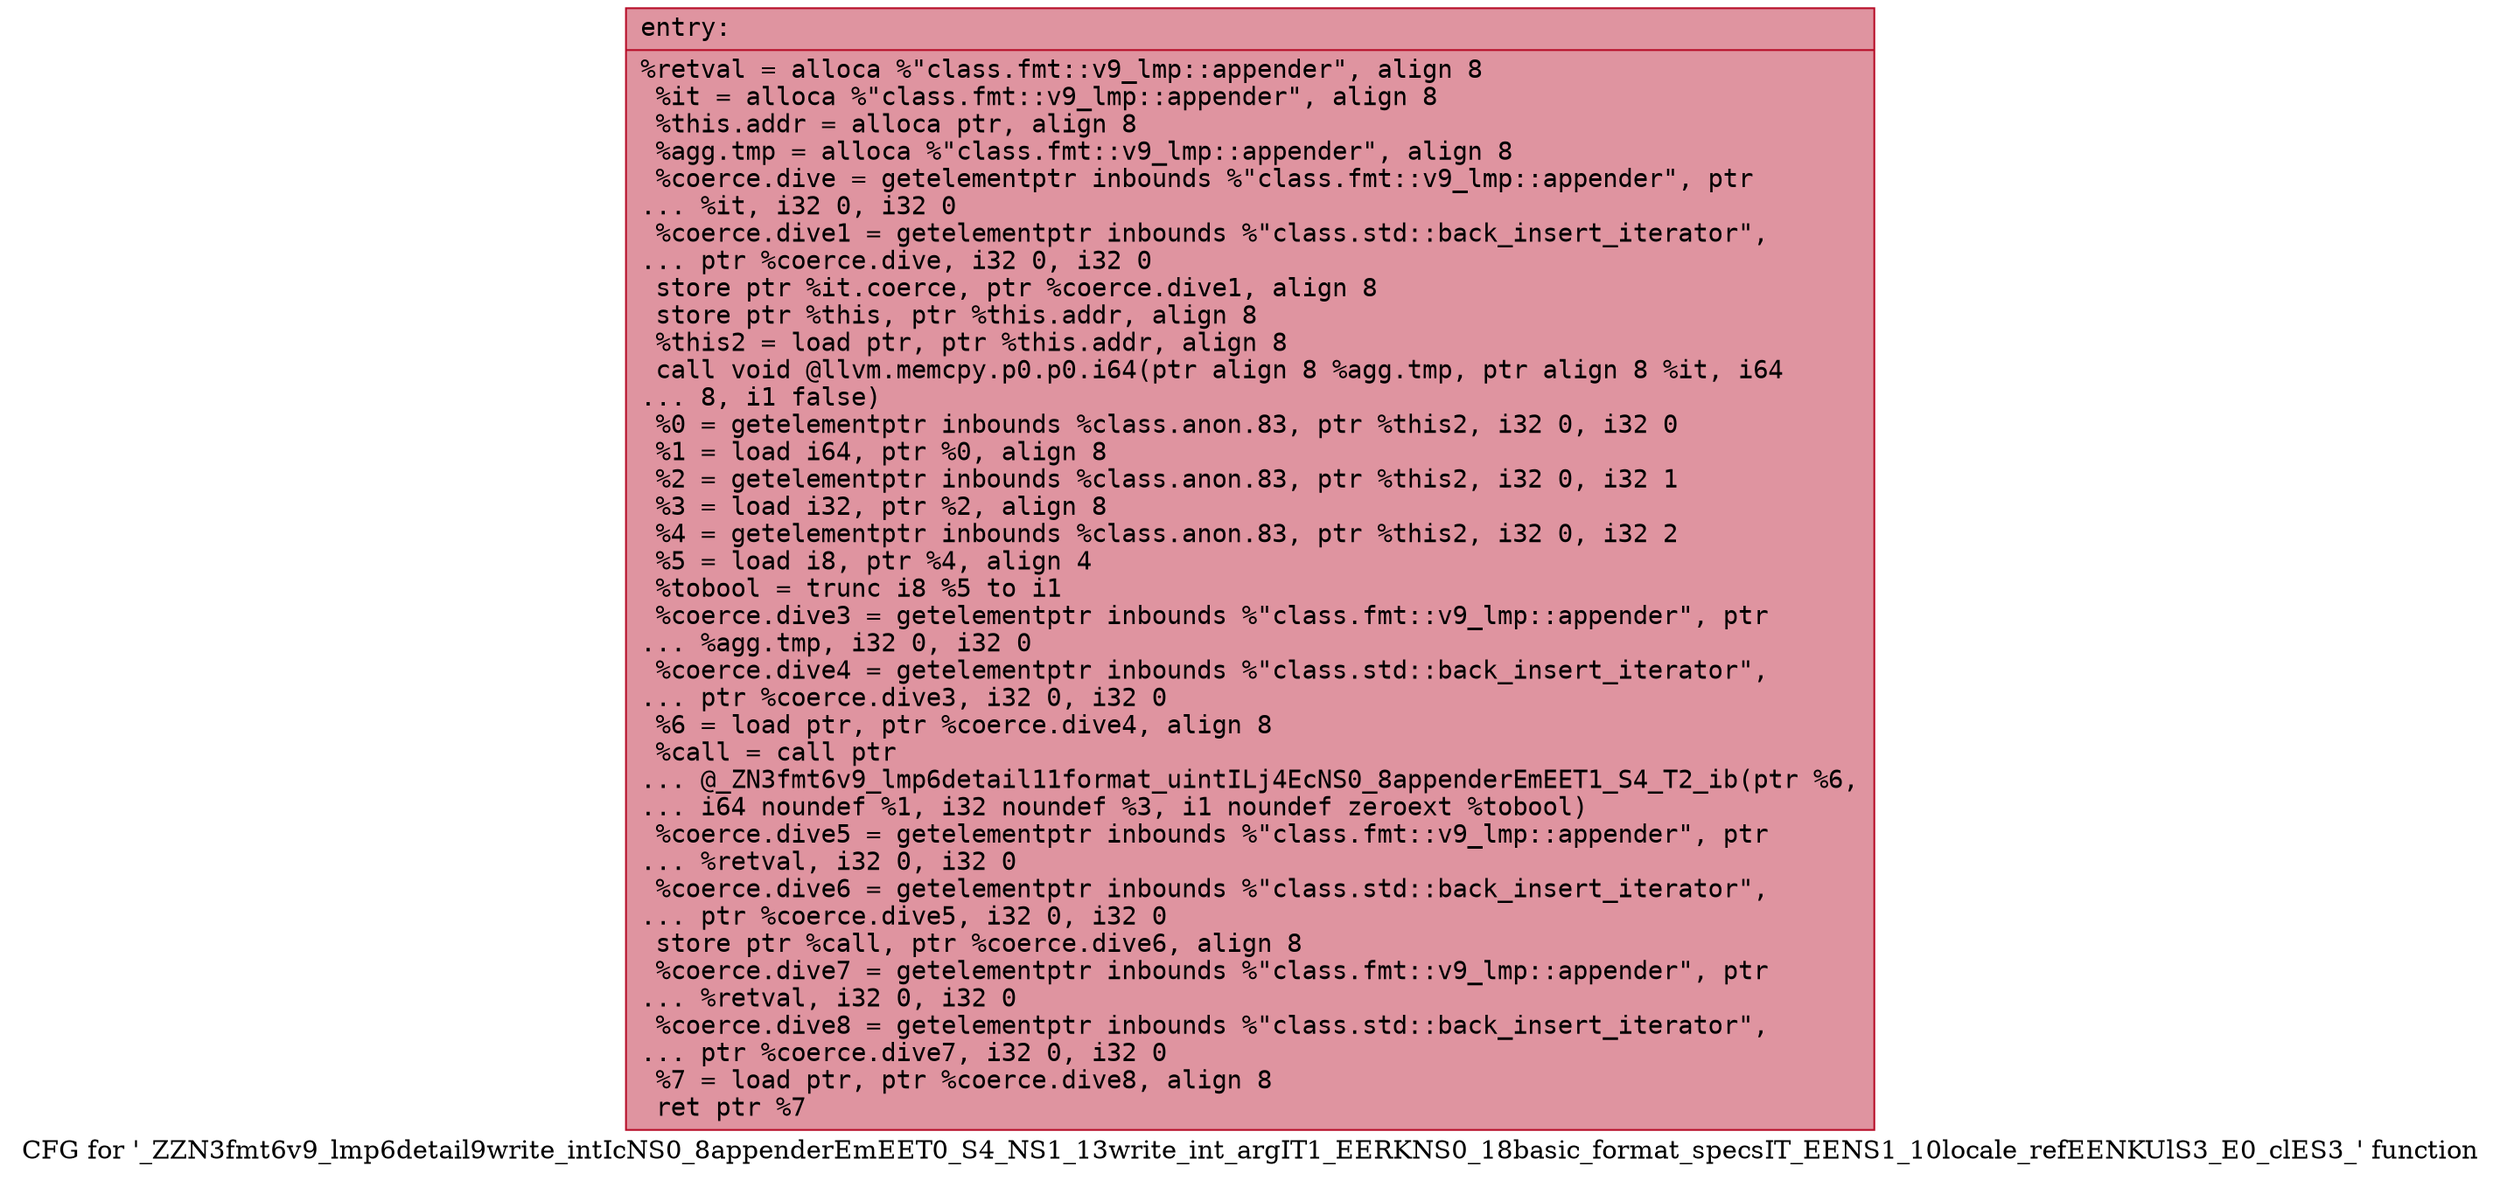 digraph "CFG for '_ZZN3fmt6v9_lmp6detail9write_intIcNS0_8appenderEmEET0_S4_NS1_13write_int_argIT1_EERKNS0_18basic_format_specsIT_EENS1_10locale_refEENKUlS3_E0_clES3_' function" {
	label="CFG for '_ZZN3fmt6v9_lmp6detail9write_intIcNS0_8appenderEmEET0_S4_NS1_13write_int_argIT1_EERKNS0_18basic_format_specsIT_EENS1_10locale_refEENKUlS3_E0_clES3_' function";

	Node0x55fec3576820 [shape=record,color="#b70d28ff", style=filled, fillcolor="#b70d2870" fontname="Courier",label="{entry:\l|  %retval = alloca %\"class.fmt::v9_lmp::appender\", align 8\l  %it = alloca %\"class.fmt::v9_lmp::appender\", align 8\l  %this.addr = alloca ptr, align 8\l  %agg.tmp = alloca %\"class.fmt::v9_lmp::appender\", align 8\l  %coerce.dive = getelementptr inbounds %\"class.fmt::v9_lmp::appender\", ptr\l... %it, i32 0, i32 0\l  %coerce.dive1 = getelementptr inbounds %\"class.std::back_insert_iterator\",\l... ptr %coerce.dive, i32 0, i32 0\l  store ptr %it.coerce, ptr %coerce.dive1, align 8\l  store ptr %this, ptr %this.addr, align 8\l  %this2 = load ptr, ptr %this.addr, align 8\l  call void @llvm.memcpy.p0.p0.i64(ptr align 8 %agg.tmp, ptr align 8 %it, i64\l... 8, i1 false)\l  %0 = getelementptr inbounds %class.anon.83, ptr %this2, i32 0, i32 0\l  %1 = load i64, ptr %0, align 8\l  %2 = getelementptr inbounds %class.anon.83, ptr %this2, i32 0, i32 1\l  %3 = load i32, ptr %2, align 8\l  %4 = getelementptr inbounds %class.anon.83, ptr %this2, i32 0, i32 2\l  %5 = load i8, ptr %4, align 4\l  %tobool = trunc i8 %5 to i1\l  %coerce.dive3 = getelementptr inbounds %\"class.fmt::v9_lmp::appender\", ptr\l... %agg.tmp, i32 0, i32 0\l  %coerce.dive4 = getelementptr inbounds %\"class.std::back_insert_iterator\",\l... ptr %coerce.dive3, i32 0, i32 0\l  %6 = load ptr, ptr %coerce.dive4, align 8\l  %call = call ptr\l... @_ZN3fmt6v9_lmp6detail11format_uintILj4EcNS0_8appenderEmEET1_S4_T2_ib(ptr %6,\l... i64 noundef %1, i32 noundef %3, i1 noundef zeroext %tobool)\l  %coerce.dive5 = getelementptr inbounds %\"class.fmt::v9_lmp::appender\", ptr\l... %retval, i32 0, i32 0\l  %coerce.dive6 = getelementptr inbounds %\"class.std::back_insert_iterator\",\l... ptr %coerce.dive5, i32 0, i32 0\l  store ptr %call, ptr %coerce.dive6, align 8\l  %coerce.dive7 = getelementptr inbounds %\"class.fmt::v9_lmp::appender\", ptr\l... %retval, i32 0, i32 0\l  %coerce.dive8 = getelementptr inbounds %\"class.std::back_insert_iterator\",\l... ptr %coerce.dive7, i32 0, i32 0\l  %7 = load ptr, ptr %coerce.dive8, align 8\l  ret ptr %7\l}"];
}
